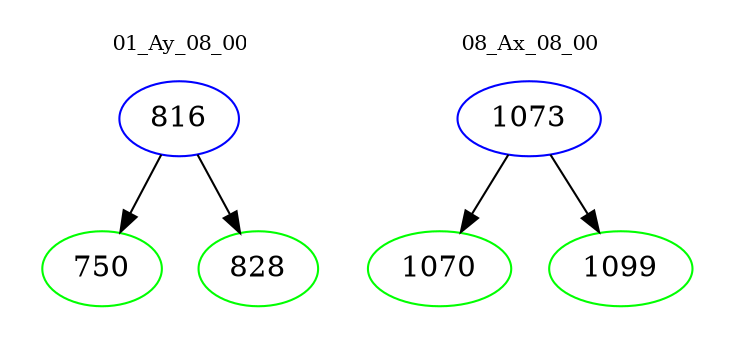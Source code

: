 digraph{
subgraph cluster_0 {
color = white
label = "01_Ay_08_00";
fontsize=10;
T0_816 [label="816", color="blue"]
T0_816 -> T0_750 [color="black"]
T0_750 [label="750", color="green"]
T0_816 -> T0_828 [color="black"]
T0_828 [label="828", color="green"]
}
subgraph cluster_1 {
color = white
label = "08_Ax_08_00";
fontsize=10;
T1_1073 [label="1073", color="blue"]
T1_1073 -> T1_1070 [color="black"]
T1_1070 [label="1070", color="green"]
T1_1073 -> T1_1099 [color="black"]
T1_1099 [label="1099", color="green"]
}
}
